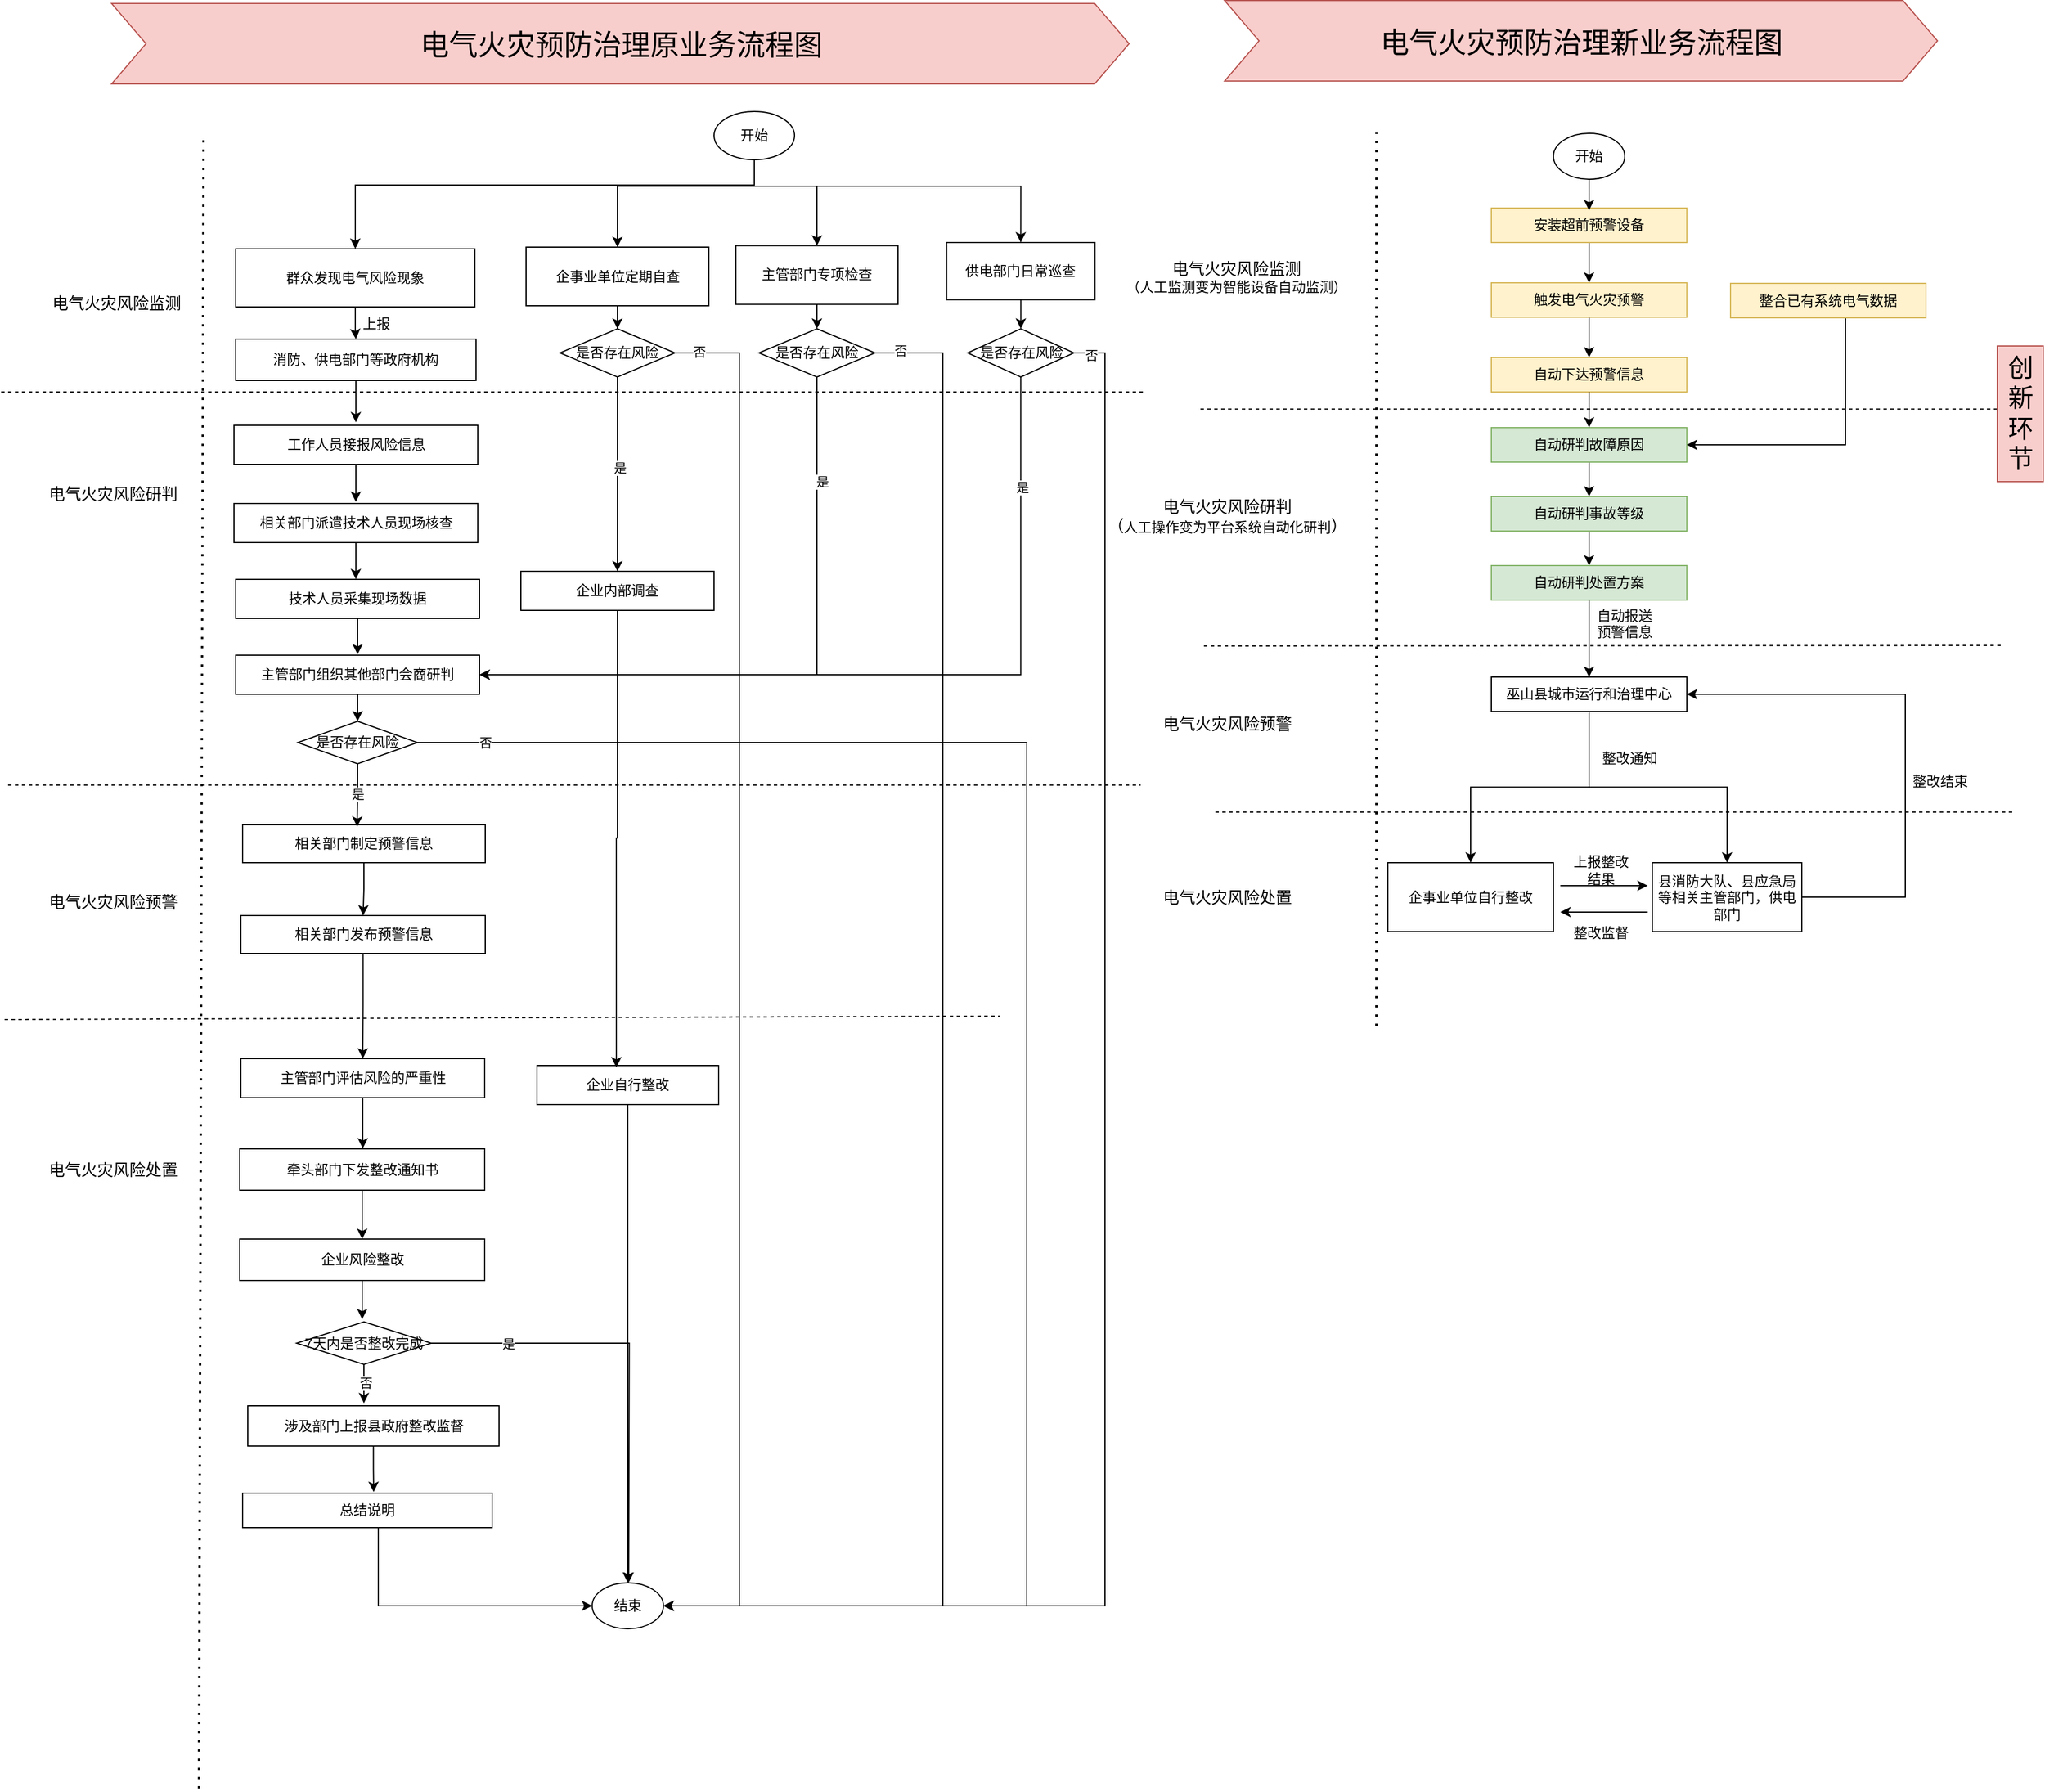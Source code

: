 <mxfile version="21.7.4" type="github">
  <diagram name="第 1 页" id="Cvnru_8ZgVQWGcG2YRoV">
    <mxGraphModel dx="2085" dy="665" grid="0" gridSize="10" guides="1" tooltips="1" connect="1" arrows="1" fold="1" page="0" pageScale="1" pageWidth="827" pageHeight="1169" math="0" shadow="0">
      <root>
        <mxCell id="0" />
        <mxCell id="1" parent="0" />
        <mxCell id="6ESn1KodmGU27KJJrDq7-166" style="edgeStyle=orthogonalEdgeStyle;rounded=0;orthogonalLoop=1;jettySize=auto;html=1;entryX=0.5;entryY=0;entryDx=0;entryDy=0;" edge="1" parent="1" source="jyO5-WvrYrrkGgKPPHPB-2" target="jyO5-WvrYrrkGgKPPHPB-272">
          <mxGeometry relative="1" as="geometry">
            <Array as="points">
              <mxPoint x="622" y="488" />
              <mxPoint x="275" y="488" />
            </Array>
          </mxGeometry>
        </mxCell>
        <mxCell id="6ESn1KodmGU27KJJrDq7-167" style="edgeStyle=orthogonalEdgeStyle;rounded=0;orthogonalLoop=1;jettySize=auto;html=1;" edge="1" parent="1" source="jyO5-WvrYrrkGgKPPHPB-2" target="jyO5-WvrYrrkGgKPPHPB-273">
          <mxGeometry relative="1" as="geometry">
            <Array as="points">
              <mxPoint x="622" y="489" />
              <mxPoint x="503" y="489" />
            </Array>
          </mxGeometry>
        </mxCell>
        <mxCell id="6ESn1KodmGU27KJJrDq7-168" style="edgeStyle=orthogonalEdgeStyle;rounded=0;orthogonalLoop=1;jettySize=auto;html=1;entryX=0.5;entryY=0;entryDx=0;entryDy=0;" edge="1" parent="1" source="jyO5-WvrYrrkGgKPPHPB-2" target="jyO5-WvrYrrkGgKPPHPB-275">
          <mxGeometry relative="1" as="geometry">
            <Array as="points">
              <mxPoint x="622" y="489" />
              <mxPoint x="677" y="489" />
            </Array>
          </mxGeometry>
        </mxCell>
        <mxCell id="6ESn1KodmGU27KJJrDq7-169" style="edgeStyle=orthogonalEdgeStyle;rounded=0;orthogonalLoop=1;jettySize=auto;html=1;entryX=0.5;entryY=0;entryDx=0;entryDy=0;" edge="1" parent="1" source="jyO5-WvrYrrkGgKPPHPB-2" target="jyO5-WvrYrrkGgKPPHPB-274">
          <mxGeometry relative="1" as="geometry">
            <Array as="points">
              <mxPoint x="622" y="489" />
              <mxPoint x="854" y="489" />
            </Array>
          </mxGeometry>
        </mxCell>
        <mxCell id="jyO5-WvrYrrkGgKPPHPB-2" value="开始" style="ellipse;whiteSpace=wrap;html=1;" parent="1" vertex="1">
          <mxGeometry x="587" y="424" width="70" height="42" as="geometry" />
        </mxCell>
        <mxCell id="jyO5-WvrYrrkGgKPPHPB-25" value="&lt;font style=&quot;font-size: 14px;&quot;&gt;电气火灾风险监测&lt;/font&gt;" style="text;html=1;align=center;verticalAlign=middle;resizable=0;points=[];autosize=1;strokeColor=none;fillColor=none;" parent="1" vertex="1">
          <mxGeometry x="2" y="576" width="130" height="29" as="geometry" />
        </mxCell>
        <mxCell id="jyO5-WvrYrrkGgKPPHPB-27" value="&lt;font style=&quot;font-size: 14px;&quot;&gt;电气火灾风险研判&lt;/font&gt;" style="text;html=1;align=center;verticalAlign=middle;resizable=0;points=[];autosize=1;strokeColor=none;fillColor=none;" parent="1" vertex="1">
          <mxGeometry x="-1" y="742" width="130" height="29" as="geometry" />
        </mxCell>
        <mxCell id="6ESn1KodmGU27KJJrDq7-145" style="edgeStyle=orthogonalEdgeStyle;rounded=0;orthogonalLoop=1;jettySize=auto;html=1;entryX=0.5;entryY=0;entryDx=0;entryDy=0;" edge="1" parent="1" source="jyO5-WvrYrrkGgKPPHPB-35" target="6ESn1KodmGU27KJJrDq7-96">
          <mxGeometry relative="1" as="geometry" />
        </mxCell>
        <mxCell id="jyO5-WvrYrrkGgKPPHPB-35" value="相关部门制定预警信息" style="rounded=0;whiteSpace=wrap;html=1;" parent="1" vertex="1">
          <mxGeometry x="177" y="1044.5" width="211" height="33" as="geometry" />
        </mxCell>
        <mxCell id="jyO5-WvrYrrkGgKPPHPB-38" value="&lt;font style=&quot;font-size: 14px;&quot;&gt;电气火灾风险预警&lt;/font&gt;" style="text;html=1;align=center;verticalAlign=middle;resizable=0;points=[];autosize=1;strokeColor=none;fillColor=none;" parent="1" vertex="1">
          <mxGeometry x="-1" y="1097" width="130" height="29" as="geometry" />
        </mxCell>
        <mxCell id="6ESn1KodmGU27KJJrDq7-149" style="edgeStyle=orthogonalEdgeStyle;rounded=0;orthogonalLoop=1;jettySize=auto;html=1;" edge="1" parent="1" source="jyO5-WvrYrrkGgKPPHPB-42">
          <mxGeometry relative="1" as="geometry">
            <mxPoint x="281.5" y="1326.143" as="targetPoint" />
          </mxGeometry>
        </mxCell>
        <mxCell id="jyO5-WvrYrrkGgKPPHPB-42" value="主管部门评估风险的严重性" style="rounded=0;whiteSpace=wrap;html=1;" parent="1" vertex="1">
          <mxGeometry x="175.5" y="1248" width="212" height="34" as="geometry" />
        </mxCell>
        <mxCell id="6ESn1KodmGU27KJJrDq7-150" style="edgeStyle=orthogonalEdgeStyle;rounded=0;orthogonalLoop=1;jettySize=auto;html=1;entryX=0.5;entryY=0;entryDx=0;entryDy=0;" edge="1" parent="1" source="jyO5-WvrYrrkGgKPPHPB-43" target="6ESn1KodmGU27KJJrDq7-109">
          <mxGeometry relative="1" as="geometry" />
        </mxCell>
        <mxCell id="jyO5-WvrYrrkGgKPPHPB-43" value="牵头部门下发整改通知书" style="rounded=0;whiteSpace=wrap;html=1;" parent="1" vertex="1">
          <mxGeometry x="174.5" y="1326.5" width="213" height="36" as="geometry" />
        </mxCell>
        <mxCell id="jyO5-WvrYrrkGgKPPHPB-46" value="&lt;font style=&quot;font-size: 14px;&quot;&gt;电气火灾风险处置&lt;/font&gt;" style="text;html=1;align=center;verticalAlign=middle;resizable=0;points=[];autosize=1;strokeColor=none;fillColor=none;" parent="1" vertex="1">
          <mxGeometry x="-1" y="1330" width="130" height="29" as="geometry" />
        </mxCell>
        <mxCell id="jyO5-WvrYrrkGgKPPHPB-51" value="" style="edgeStyle=orthogonalEdgeStyle;rounded=0;orthogonalLoop=1;jettySize=auto;html=1;" parent="1" edge="1">
          <mxGeometry relative="1" as="geometry">
            <mxPoint x="274" y="1740" as="targetPoint" />
          </mxGeometry>
        </mxCell>
        <mxCell id="jyO5-WvrYrrkGgKPPHPB-58" value="结束" style="ellipse;whiteSpace=wrap;html=1;" parent="1" vertex="1">
          <mxGeometry x="481" y="1704" width="62" height="40" as="geometry" />
        </mxCell>
        <mxCell id="jyO5-WvrYrrkGgKPPHPB-62" value="开始" style="ellipse;whiteSpace=wrap;html=1;" parent="1" vertex="1">
          <mxGeometry x="1317" y="443" width="62" height="40" as="geometry" />
        </mxCell>
        <mxCell id="jyO5-WvrYrrkGgKPPHPB-64" value="" style="edgeStyle=orthogonalEdgeStyle;rounded=0;orthogonalLoop=1;jettySize=auto;html=1;" parent="1" source="jyO5-WvrYrrkGgKPPHPB-65" target="jyO5-WvrYrrkGgKPPHPB-67" edge="1">
          <mxGeometry relative="1" as="geometry" />
        </mxCell>
        <mxCell id="jyO5-WvrYrrkGgKPPHPB-65" value="安装超前预警设备" style="rounded=0;whiteSpace=wrap;html=1;fillColor=#fff2cc;strokeColor=#d6b656;" parent="1" vertex="1">
          <mxGeometry x="1263" y="508" width="170" height="30" as="geometry" />
        </mxCell>
        <mxCell id="jyO5-WvrYrrkGgKPPHPB-108" style="edgeStyle=orthogonalEdgeStyle;rounded=0;orthogonalLoop=1;jettySize=auto;html=1;entryX=0.5;entryY=0;entryDx=0;entryDy=0;" parent="1" source="jyO5-WvrYrrkGgKPPHPB-67" target="jyO5-WvrYrrkGgKPPHPB-70" edge="1">
          <mxGeometry relative="1" as="geometry" />
        </mxCell>
        <mxCell id="jyO5-WvrYrrkGgKPPHPB-67" value="触发电气火灾预警" style="rounded=0;whiteSpace=wrap;html=1;fillColor=#fff2cc;strokeColor=#d6b656;" parent="1" vertex="1">
          <mxGeometry x="1263" y="573" width="170" height="30" as="geometry" />
        </mxCell>
        <mxCell id="jyO5-WvrYrrkGgKPPHPB-70" value="自动下达&lt;span style=&quot;background-color: initial;&quot;&gt;预警信息&lt;/span&gt;" style="rounded=0;whiteSpace=wrap;html=1;fillColor=#fff2cc;strokeColor=#d6b656;" parent="1" vertex="1">
          <mxGeometry x="1263" y="638" width="170" height="30" as="geometry" />
        </mxCell>
        <mxCell id="jyO5-WvrYrrkGgKPPHPB-73" value="" style="edgeStyle=orthogonalEdgeStyle;rounded=0;orthogonalLoop=1;jettySize=auto;html=1;" parent="1" source="jyO5-WvrYrrkGgKPPHPB-74" target="jyO5-WvrYrrkGgKPPHPB-76" edge="1">
          <mxGeometry relative="1" as="geometry" />
        </mxCell>
        <mxCell id="jyO5-WvrYrrkGgKPPHPB-74" value="自动研判故障原因" style="rounded=0;whiteSpace=wrap;html=1;fillColor=#d5e8d4;strokeColor=#82b366;" parent="1" vertex="1">
          <mxGeometry x="1263" y="699" width="170" height="30" as="geometry" />
        </mxCell>
        <mxCell id="jyO5-WvrYrrkGgKPPHPB-75" value="" style="edgeStyle=orthogonalEdgeStyle;rounded=0;orthogonalLoop=1;jettySize=auto;html=1;" parent="1" source="jyO5-WvrYrrkGgKPPHPB-76" target="jyO5-WvrYrrkGgKPPHPB-77" edge="1">
          <mxGeometry relative="1" as="geometry" />
        </mxCell>
        <mxCell id="jyO5-WvrYrrkGgKPPHPB-76" value="自动研判事故等级" style="rounded=0;whiteSpace=wrap;html=1;fillColor=#d5e8d4;strokeColor=#82b366;" parent="1" vertex="1">
          <mxGeometry x="1263" y="759" width="170" height="30" as="geometry" />
        </mxCell>
        <mxCell id="jyO5-WvrYrrkGgKPPHPB-249" style="edgeStyle=orthogonalEdgeStyle;rounded=0;orthogonalLoop=1;jettySize=auto;html=1;entryX=0.5;entryY=0;entryDx=0;entryDy=0;" parent="1" source="jyO5-WvrYrrkGgKPPHPB-77" target="jyO5-WvrYrrkGgKPPHPB-247" edge="1">
          <mxGeometry relative="1" as="geometry" />
        </mxCell>
        <mxCell id="jyO5-WvrYrrkGgKPPHPB-77" value="自动研判处置方案" style="rounded=0;whiteSpace=wrap;html=1;fillColor=#d5e8d4;strokeColor=#82b366;" parent="1" vertex="1">
          <mxGeometry x="1263" y="819" width="170" height="30" as="geometry" />
        </mxCell>
        <mxCell id="jyO5-WvrYrrkGgKPPHPB-79" value="&lt;font style=&quot;&quot;&gt;&lt;font style=&quot;font-size: 14px;&quot;&gt;电气火灾风险监测&lt;/font&gt;&lt;br&gt;（人工监测变为智能设备自动监测）&lt;br&gt;&lt;/font&gt;" style="text;html=1;align=center;verticalAlign=middle;resizable=0;points=[];autosize=1;strokeColor=none;fillColor=none;" parent="1" vertex="1">
          <mxGeometry x="936" y="546" width="210" height="43" as="geometry" />
        </mxCell>
        <mxCell id="jyO5-WvrYrrkGgKPPHPB-81" value="&lt;font style=&quot;font-size: 14px;&quot;&gt;电气火灾风险研判&lt;br&gt;（&lt;/font&gt;&lt;font style=&quot;&quot;&gt;&lt;font style=&quot;font-size: 12px;&quot;&gt;人工操作变为平台系统自动化研判&lt;/font&gt;&lt;span style=&quot;font-size: 14px;&quot;&gt;）&lt;/span&gt;&lt;br&gt;&lt;/font&gt;" style="text;html=1;align=center;verticalAlign=middle;resizable=0;points=[];autosize=1;strokeColor=none;fillColor=none;" parent="1" vertex="1">
          <mxGeometry x="920" y="753" width="226" height="46" as="geometry" />
        </mxCell>
        <mxCell id="jyO5-WvrYrrkGgKPPHPB-89" value="&lt;font style=&quot;font-size: 14px;&quot;&gt;电气火灾风险预警&lt;/font&gt;" style="text;html=1;align=center;verticalAlign=middle;resizable=0;points=[];autosize=1;strokeColor=none;fillColor=none;" parent="1" vertex="1">
          <mxGeometry x="963" y="941.5" width="140" height="30" as="geometry" />
        </mxCell>
        <mxCell id="jyO5-WvrYrrkGgKPPHPB-90" style="edgeStyle=orthogonalEdgeStyle;rounded=0;orthogonalLoop=1;jettySize=auto;html=1;" parent="1" source="jyO5-WvrYrrkGgKPPHPB-70" target="jyO5-WvrYrrkGgKPPHPB-74" edge="1">
          <mxGeometry relative="1" as="geometry" />
        </mxCell>
        <mxCell id="jyO5-WvrYrrkGgKPPHPB-92" value="" style="edgeStyle=orthogonalEdgeStyle;rounded=0;orthogonalLoop=1;jettySize=auto;html=1;" parent="1" edge="1">
          <mxGeometry relative="1" as="geometry">
            <mxPoint x="1032.5" y="1390" as="sourcePoint" />
          </mxGeometry>
        </mxCell>
        <mxCell id="jyO5-WvrYrrkGgKPPHPB-170" value="" style="edgeStyle=orthogonalEdgeStyle;rounded=0;orthogonalLoop=1;jettySize=auto;html=1;" parent="1" edge="1">
          <mxGeometry relative="1" as="geometry">
            <mxPoint x="1032" y="1450" as="sourcePoint" />
          </mxGeometry>
        </mxCell>
        <mxCell id="jyO5-WvrYrrkGgKPPHPB-96" value="&lt;font style=&quot;font-size: 14px;&quot;&gt;电气火灾风险处置&lt;/font&gt;" style="text;html=1;align=center;verticalAlign=middle;resizable=0;points=[];autosize=1;strokeColor=none;fillColor=none;" parent="1" vertex="1">
          <mxGeometry x="963" y="1092.5" width="140" height="30" as="geometry" />
        </mxCell>
        <mxCell id="jyO5-WvrYrrkGgKPPHPB-179" value="&lt;p style=&quot;margin-top: 0pt; margin-bottom: 0pt; margin-left: 0in; direction: ltr; unicode-bidi: embed; word-break: normal;&quot;&gt;&lt;font style=&quot;font-size: 25px;&quot;&gt;电气火灾预防治理原业务流程图&lt;/font&gt;&lt;/p&gt;" style="html=1;shadow=0;dashed=0;align=center;verticalAlign=middle;shape=mxgraph.arrows2.arrow;dy=0;dx=30;notch=30;fillColor=#f8cecc;strokeColor=#b85450;" parent="1" vertex="1">
          <mxGeometry x="63" y="330" width="885" height="70" as="geometry" />
        </mxCell>
        <mxCell id="jyO5-WvrYrrkGgKPPHPB-180" value="&lt;p style=&quot;margin-top: 0pt; margin-bottom: 0pt; margin-left: 0in; direction: ltr; unicode-bidi: embed; word-break: normal;&quot;&gt;&lt;font style=&quot;font-size: 25px;&quot;&gt;电气火灾预防治理新业务流程图&lt;/font&gt;&lt;/p&gt;" style="html=1;shadow=0;dashed=0;align=center;verticalAlign=middle;shape=mxgraph.arrows2.arrow;dy=0;dx=30;notch=30;fillColor=#f8cecc;strokeColor=#b85450;" parent="1" vertex="1">
          <mxGeometry x="1031" y="327.5" width="620" height="70" as="geometry" />
        </mxCell>
        <mxCell id="6ESn1KodmGU27KJJrDq7-130" style="edgeStyle=orthogonalEdgeStyle;rounded=0;orthogonalLoop=1;jettySize=auto;html=1;entryX=0;entryY=0.5;entryDx=0;entryDy=0;" edge="1" parent="1" source="jyO5-WvrYrrkGgKPPHPB-188" target="jyO5-WvrYrrkGgKPPHPB-58">
          <mxGeometry relative="1" as="geometry">
            <Array as="points">
              <mxPoint x="295" y="1724" />
            </Array>
          </mxGeometry>
        </mxCell>
        <mxCell id="jyO5-WvrYrrkGgKPPHPB-188" value="总结说明" style="rounded=0;whiteSpace=wrap;html=1;" parent="1" vertex="1">
          <mxGeometry x="177" y="1626" width="217" height="30" as="geometry" />
        </mxCell>
        <mxCell id="jyO5-WvrYrrkGgKPPHPB-220" value="企事业单位自行整改" style="rounded=0;whiteSpace=wrap;html=1;" parent="1" vertex="1">
          <mxGeometry x="1173" y="1077.5" width="144" height="60" as="geometry" />
        </mxCell>
        <mxCell id="jyO5-WvrYrrkGgKPPHPB-264" style="edgeStyle=orthogonalEdgeStyle;rounded=0;orthogonalLoop=1;jettySize=auto;html=1;entryX=1;entryY=0.5;entryDx=0;entryDy=0;" parent="1" source="jyO5-WvrYrrkGgKPPHPB-221" target="jyO5-WvrYrrkGgKPPHPB-247" edge="1">
          <mxGeometry relative="1" as="geometry">
            <Array as="points">
              <mxPoint x="1623" y="1107.5" />
              <mxPoint x="1623" y="931.5" />
            </Array>
          </mxGeometry>
        </mxCell>
        <mxCell id="jyO5-WvrYrrkGgKPPHPB-221" value="县消防大队、县应急局等相关主管部门，供电部门" style="rounded=0;whiteSpace=wrap;html=1;" parent="1" vertex="1">
          <mxGeometry x="1403" y="1077.5" width="130" height="60" as="geometry" />
        </mxCell>
        <mxCell id="jyO5-WvrYrrkGgKPPHPB-223" value="" style="endArrow=none;dashed=1;html=1;dashPattern=1 3;strokeWidth=2;rounded=0;" parent="1" edge="1">
          <mxGeometry width="50" height="50" relative="1" as="geometry">
            <mxPoint x="1163" y="1219.5" as="sourcePoint" />
            <mxPoint x="1163" y="442.5" as="targetPoint" />
          </mxGeometry>
        </mxCell>
        <mxCell id="jyO5-WvrYrrkGgKPPHPB-227" value="" style="endArrow=none;dashed=1;html=1;rounded=0;" parent="1" edge="1">
          <mxGeometry width="50" height="50" relative="1" as="geometry">
            <mxPoint x="1023" y="1033.5" as="sourcePoint" />
            <mxPoint x="1719" y="1033.5" as="targetPoint" />
          </mxGeometry>
        </mxCell>
        <mxCell id="jyO5-WvrYrrkGgKPPHPB-228" value="&lt;span style=&quot;color: rgb(0, 0, 0); font-family: Helvetica; font-size: 12px; font-style: normal; font-variant-ligatures: normal; font-variant-caps: normal; font-weight: 400; letter-spacing: normal; orphans: 2; text-align: center; text-indent: 0px; text-transform: none; widows: 2; word-spacing: 0px; -webkit-text-stroke-width: 0px; background-color: rgb(251, 251, 251); text-decoration-thickness: initial; text-decoration-style: initial; text-decoration-color: initial; float: none; display: inline !important;&quot;&gt;自动报送预警信息&lt;/span&gt;" style="text;whiteSpace=wrap;html=1;" parent="1" vertex="1">
          <mxGeometry x="1353" y="849" width="60" height="40" as="geometry" />
        </mxCell>
        <mxCell id="jyO5-WvrYrrkGgKPPHPB-230" value="" style="endArrow=classic;html=1;rounded=0;" parent="1" edge="1">
          <mxGeometry width="50" height="50" relative="1" as="geometry">
            <mxPoint x="1323" y="1097.5" as="sourcePoint" />
            <mxPoint x="1399" y="1097.5" as="targetPoint" />
            <Array as="points">
              <mxPoint x="1353" y="1097.5" />
            </Array>
          </mxGeometry>
        </mxCell>
        <mxCell id="jyO5-WvrYrrkGgKPPHPB-233" value="" style="endArrow=classic;html=1;rounded=0;" parent="1" edge="1">
          <mxGeometry width="50" height="50" relative="1" as="geometry">
            <mxPoint x="1399" y="1120.5" as="sourcePoint" />
            <mxPoint x="1323" y="1120.5" as="targetPoint" />
          </mxGeometry>
        </mxCell>
        <mxCell id="jyO5-WvrYrrkGgKPPHPB-235" value="上报整改&lt;br&gt;结果" style="text;html=1;align=center;verticalAlign=middle;resizable=0;points=[];autosize=1;strokeColor=none;fillColor=none;" parent="1" vertex="1">
          <mxGeometry x="1323" y="1063.5" width="70" height="40" as="geometry" />
        </mxCell>
        <mxCell id="jyO5-WvrYrrkGgKPPHPB-236" value="整改监督" style="text;html=1;align=center;verticalAlign=middle;resizable=0;points=[];autosize=1;strokeColor=none;fillColor=none;" parent="1" vertex="1">
          <mxGeometry x="1323" y="1123.5" width="70" height="30" as="geometry" />
        </mxCell>
        <mxCell id="jyO5-WvrYrrkGgKPPHPB-243" value="" style="endArrow=classic;html=1;rounded=0;" parent="1" source="jyO5-WvrYrrkGgKPPHPB-62" edge="1">
          <mxGeometry width="50" height="50" relative="1" as="geometry">
            <mxPoint x="1289" y="560" as="sourcePoint" />
            <mxPoint x="1348" y="510" as="targetPoint" />
          </mxGeometry>
        </mxCell>
        <mxCell id="jyO5-WvrYrrkGgKPPHPB-258" style="edgeStyle=orthogonalEdgeStyle;rounded=0;orthogonalLoop=1;jettySize=auto;html=1;entryX=0.5;entryY=0;entryDx=0;entryDy=0;" parent="1" source="jyO5-WvrYrrkGgKPPHPB-247" target="jyO5-WvrYrrkGgKPPHPB-220" edge="1">
          <mxGeometry relative="1" as="geometry" />
        </mxCell>
        <mxCell id="jyO5-WvrYrrkGgKPPHPB-259" style="edgeStyle=orthogonalEdgeStyle;rounded=0;orthogonalLoop=1;jettySize=auto;html=1;" parent="1" source="jyO5-WvrYrrkGgKPPHPB-247" target="jyO5-WvrYrrkGgKPPHPB-221" edge="1">
          <mxGeometry relative="1" as="geometry" />
        </mxCell>
        <mxCell id="jyO5-WvrYrrkGgKPPHPB-247" value="巫山县城市运行和治理中心" style="rounded=0;whiteSpace=wrap;html=1;" parent="1" vertex="1">
          <mxGeometry x="1263" y="916" width="170" height="30" as="geometry" />
        </mxCell>
        <mxCell id="jyO5-WvrYrrkGgKPPHPB-260" value="整改通知" style="text;html=1;align=center;verticalAlign=middle;resizable=0;points=[];autosize=1;strokeColor=none;fillColor=none;" parent="1" vertex="1">
          <mxGeometry x="1348" y="971.5" width="70" height="30" as="geometry" />
        </mxCell>
        <mxCell id="jyO5-WvrYrrkGgKPPHPB-265" value="整改结束" style="text;html=1;align=center;verticalAlign=middle;resizable=0;points=[];autosize=1;strokeColor=none;fillColor=none;" parent="1" vertex="1">
          <mxGeometry x="1618" y="991.5" width="70" height="30" as="geometry" />
        </mxCell>
        <mxCell id="jyO5-WvrYrrkGgKPPHPB-267" value="" style="endArrow=none;dashed=1;html=1;rounded=0;" parent="1" edge="1">
          <mxGeometry width="50" height="50" relative="1" as="geometry">
            <mxPoint x="1013" y="889" as="sourcePoint" />
            <mxPoint x="1709" y="888.5" as="targetPoint" />
          </mxGeometry>
        </mxCell>
        <mxCell id="jyO5-WvrYrrkGgKPPHPB-268" value="" style="endArrow=none;dashed=1;html=1;rounded=0;" parent="1" edge="1">
          <mxGeometry width="50" height="50" relative="1" as="geometry">
            <mxPoint x="1010" y="682.91" as="sourcePoint" />
            <mxPoint x="1706" y="682.91" as="targetPoint" />
          </mxGeometry>
        </mxCell>
        <mxCell id="6ESn1KodmGU27KJJrDq7-46" style="edgeStyle=orthogonalEdgeStyle;rounded=0;orthogonalLoop=1;jettySize=auto;html=1;entryX=1;entryY=0.5;entryDx=0;entryDy=0;" edge="1" parent="1" source="jyO5-WvrYrrkGgKPPHPB-269" target="jyO5-WvrYrrkGgKPPHPB-74">
          <mxGeometry relative="1" as="geometry">
            <Array as="points">
              <mxPoint x="1571" y="714" />
            </Array>
          </mxGeometry>
        </mxCell>
        <mxCell id="jyO5-WvrYrrkGgKPPHPB-269" value="整合已有系统电气数据" style="rounded=0;whiteSpace=wrap;html=1;fillColor=#fff2cc;strokeColor=#d6b656;" parent="1" vertex="1">
          <mxGeometry x="1471" y="573.5" width="170" height="30" as="geometry" />
        </mxCell>
        <mxCell id="6ESn1KodmGU27KJJrDq7-102" value="" style="edgeStyle=orthogonalEdgeStyle;rounded=0;orthogonalLoop=1;jettySize=auto;html=1;entryX=0.5;entryY=0;entryDx=0;entryDy=0;" edge="1" parent="1" source="jyO5-WvrYrrkGgKPPHPB-272" target="6ESn1KodmGU27KJJrDq7-48">
          <mxGeometry relative="1" as="geometry">
            <mxPoint x="275" y="691" as="targetPoint" />
          </mxGeometry>
        </mxCell>
        <mxCell id="jyO5-WvrYrrkGgKPPHPB-272" value="群众发现电气风险现象&lt;br&gt;" style="rounded=0;whiteSpace=wrap;html=1;" parent="1" vertex="1">
          <mxGeometry x="171" y="543.5" width="208" height="50.5" as="geometry" />
        </mxCell>
        <mxCell id="6ESn1KodmGU27KJJrDq7-137" value="" style="edgeStyle=orthogonalEdgeStyle;rounded=0;orthogonalLoop=1;jettySize=auto;html=1;" edge="1" parent="1" source="jyO5-WvrYrrkGgKPPHPB-273" target="6ESn1KodmGU27KJJrDq7-89">
          <mxGeometry relative="1" as="geometry" />
        </mxCell>
        <mxCell id="jyO5-WvrYrrkGgKPPHPB-273" value="企事业单位定期自查" style="rounded=0;whiteSpace=wrap;html=1;" parent="1" vertex="1">
          <mxGeometry x="423.5" y="542" width="159" height="51" as="geometry" />
        </mxCell>
        <mxCell id="6ESn1KodmGU27KJJrDq7-139" value="" style="edgeStyle=orthogonalEdgeStyle;rounded=0;orthogonalLoop=1;jettySize=auto;html=1;" edge="1" parent="1" source="jyO5-WvrYrrkGgKPPHPB-274" target="6ESn1KodmGU27KJJrDq7-92">
          <mxGeometry relative="1" as="geometry" />
        </mxCell>
        <mxCell id="jyO5-WvrYrrkGgKPPHPB-274" value="供电部门日常巡查" style="rounded=0;whiteSpace=wrap;html=1;" parent="1" vertex="1">
          <mxGeometry x="789.25" y="538" width="129" height="49.75" as="geometry" />
        </mxCell>
        <mxCell id="6ESn1KodmGU27KJJrDq7-138" value="" style="edgeStyle=orthogonalEdgeStyle;rounded=0;orthogonalLoop=1;jettySize=auto;html=1;" edge="1" parent="1" source="jyO5-WvrYrrkGgKPPHPB-275" target="6ESn1KodmGU27KJJrDq7-91">
          <mxGeometry relative="1" as="geometry" />
        </mxCell>
        <mxCell id="jyO5-WvrYrrkGgKPPHPB-275" value="主管部门专项检查" style="rounded=0;whiteSpace=wrap;html=1;" parent="1" vertex="1">
          <mxGeometry x="606" y="540.75" width="141" height="51" as="geometry" />
        </mxCell>
        <mxCell id="jyO5-WvrYrrkGgKPPHPB-276" value="" style="endArrow=none;dashed=1;html=1;dashPattern=1 3;strokeWidth=2;rounded=0;" parent="1" edge="1">
          <mxGeometry width="50" height="50" relative="1" as="geometry">
            <mxPoint x="139" y="1883" as="sourcePoint" />
            <mxPoint x="143" y="447" as="targetPoint" />
          </mxGeometry>
        </mxCell>
        <mxCell id="jyO5-WvrYrrkGgKPPHPB-277" value="" style="endArrow=none;dashed=1;html=1;rounded=0;" parent="1" edge="1">
          <mxGeometry width="50" height="50" relative="1" as="geometry">
            <mxPoint x="-33" y="668" as="sourcePoint" />
            <mxPoint x="962" y="668" as="targetPoint" />
          </mxGeometry>
        </mxCell>
        <mxCell id="jyO5-WvrYrrkGgKPPHPB-284" value="" style="endArrow=none;dashed=1;html=1;rounded=0;" parent="1" edge="1">
          <mxGeometry width="50" height="50" relative="1" as="geometry">
            <mxPoint x="-27" y="1010" as="sourcePoint" />
            <mxPoint x="958" y="1010" as="targetPoint" />
          </mxGeometry>
        </mxCell>
        <mxCell id="jyO5-WvrYrrkGgKPPHPB-285" value="" style="endArrow=none;dashed=1;html=1;rounded=0;" parent="1" edge="1">
          <mxGeometry width="50" height="50" relative="1" as="geometry">
            <mxPoint x="-30" y="1214" as="sourcePoint" />
            <mxPoint x="836" y="1211" as="targetPoint" />
          </mxGeometry>
        </mxCell>
        <mxCell id="jyO5-WvrYrrkGgKPPHPB-295" value="&lt;font style=&quot;font-size: 22px;&quot;&gt;创&lt;br&gt;新&lt;br&gt;环&lt;br&gt;节&lt;/font&gt;" style="text;html=1;align=center;verticalAlign=middle;resizable=0;points=[];autosize=1;fillColor=#f8cecc;strokeColor=#b85450;" parent="1" vertex="1">
          <mxGeometry x="1703" y="628" width="40" height="118" as="geometry" />
        </mxCell>
        <mxCell id="6ESn1KodmGU27KJJrDq7-104" style="edgeStyle=orthogonalEdgeStyle;rounded=0;orthogonalLoop=1;jettySize=auto;html=1;" edge="1" parent="1" source="6ESn1KodmGU27KJJrDq7-48">
          <mxGeometry relative="1" as="geometry">
            <mxPoint x="275.5" y="694.397" as="targetPoint" />
          </mxGeometry>
        </mxCell>
        <mxCell id="6ESn1KodmGU27KJJrDq7-48" value="消防、供电部门等政府机构" style="rounded=0;whiteSpace=wrap;html=1;" vertex="1" parent="1">
          <mxGeometry x="171" y="622" width="209" height="36" as="geometry" />
        </mxCell>
        <mxCell id="6ESn1KodmGU27KJJrDq7-55" style="edgeStyle=orthogonalEdgeStyle;rounded=0;orthogonalLoop=1;jettySize=auto;html=1;exitX=0.5;exitY=1;exitDx=0;exitDy=0;" edge="1" parent="1">
          <mxGeometry relative="1" as="geometry">
            <mxPoint x="276.0" y="1009" as="sourcePoint" />
            <mxPoint x="276.0" y="1009" as="targetPoint" />
          </mxGeometry>
        </mxCell>
        <mxCell id="6ESn1KodmGU27KJJrDq7-106" style="edgeStyle=orthogonalEdgeStyle;rounded=0;orthogonalLoop=1;jettySize=auto;html=1;" edge="1" parent="1" source="6ESn1KodmGU27KJJrDq7-56">
          <mxGeometry relative="1" as="geometry">
            <mxPoint x="275.5" y="830.905" as="targetPoint" />
          </mxGeometry>
        </mxCell>
        <mxCell id="6ESn1KodmGU27KJJrDq7-56" value="相关部门派遣技术人员现场核查" style="rounded=0;whiteSpace=wrap;html=1;" vertex="1" parent="1">
          <mxGeometry x="169.5" y="765" width="212" height="34" as="geometry" />
        </mxCell>
        <mxCell id="6ESn1KodmGU27KJJrDq7-126" style="edgeStyle=orthogonalEdgeStyle;rounded=0;orthogonalLoop=1;jettySize=auto;html=1;entryX=0.472;entryY=0.05;entryDx=0;entryDy=0;entryPerimeter=0;" edge="1" parent="1" source="6ESn1KodmGU27KJJrDq7-70" target="jyO5-WvrYrrkGgKPPHPB-35">
          <mxGeometry relative="1" as="geometry" />
        </mxCell>
        <mxCell id="6ESn1KodmGU27KJJrDq7-127" value="是" style="edgeLabel;html=1;align=center;verticalAlign=middle;resizable=0;points=[];" vertex="1" connectable="0" parent="6ESn1KodmGU27KJJrDq7-126">
          <mxGeometry x="-0.052" relative="1" as="geometry">
            <mxPoint as="offset" />
          </mxGeometry>
        </mxCell>
        <mxCell id="6ESn1KodmGU27KJJrDq7-129" style="edgeStyle=orthogonalEdgeStyle;rounded=0;orthogonalLoop=1;jettySize=auto;html=1;entryX=1;entryY=0.5;entryDx=0;entryDy=0;" edge="1" parent="1" source="6ESn1KodmGU27KJJrDq7-70" target="jyO5-WvrYrrkGgKPPHPB-58">
          <mxGeometry relative="1" as="geometry">
            <Array as="points">
              <mxPoint x="859" y="973" />
              <mxPoint x="859" y="1724" />
            </Array>
          </mxGeometry>
        </mxCell>
        <mxCell id="6ESn1KodmGU27KJJrDq7-159" value="否" style="edgeLabel;html=1;align=center;verticalAlign=middle;resizable=0;points=[];" vertex="1" connectable="0" parent="6ESn1KodmGU27KJJrDq7-129">
          <mxGeometry x="-0.926" relative="1" as="geometry">
            <mxPoint as="offset" />
          </mxGeometry>
        </mxCell>
        <mxCell id="6ESn1KodmGU27KJJrDq7-70" value="是否存在风险" style="rhombus;whiteSpace=wrap;html=1;rounded=0;" vertex="1" parent="1">
          <mxGeometry x="225" y="954.5" width="104" height="37" as="geometry" />
        </mxCell>
        <mxCell id="6ESn1KodmGU27KJJrDq7-154" style="edgeStyle=orthogonalEdgeStyle;rounded=0;orthogonalLoop=1;jettySize=auto;html=1;" edge="1" parent="1" source="6ESn1KodmGU27KJJrDq7-76">
          <mxGeometry relative="1" as="geometry">
            <mxPoint x="282.5" y="1547.73" as="targetPoint" />
          </mxGeometry>
        </mxCell>
        <mxCell id="6ESn1KodmGU27KJJrDq7-157" value="否" style="edgeLabel;html=1;align=center;verticalAlign=middle;resizable=0;points=[];" vertex="1" connectable="0" parent="6ESn1KodmGU27KJJrDq7-154">
          <mxGeometry x="-0.216" y="1" relative="1" as="geometry">
            <mxPoint y="2" as="offset" />
          </mxGeometry>
        </mxCell>
        <mxCell id="6ESn1KodmGU27KJJrDq7-158" style="edgeStyle=orthogonalEdgeStyle;rounded=0;orthogonalLoop=1;jettySize=auto;html=1;" edge="1" parent="1" source="6ESn1KodmGU27KJJrDq7-76">
          <mxGeometry relative="1" as="geometry">
            <mxPoint x="512.778" y="1703.921" as="targetPoint" />
          </mxGeometry>
        </mxCell>
        <mxCell id="6ESn1KodmGU27KJJrDq7-160" value="是" style="edgeLabel;html=1;align=center;verticalAlign=middle;resizable=0;points=[];" vertex="1" connectable="0" parent="6ESn1KodmGU27KJJrDq7-158">
          <mxGeometry x="-0.651" relative="1" as="geometry">
            <mxPoint as="offset" />
          </mxGeometry>
        </mxCell>
        <mxCell id="6ESn1KodmGU27KJJrDq7-76" value="7天内是否整改完成" style="rhombus;whiteSpace=wrap;html=1;rounded=0;" vertex="1" parent="1">
          <mxGeometry x="224" y="1477" width="117" height="37" as="geometry" />
        </mxCell>
        <mxCell id="6ESn1KodmGU27KJJrDq7-156" style="edgeStyle=orthogonalEdgeStyle;rounded=0;orthogonalLoop=1;jettySize=auto;html=1;" edge="1" parent="1" source="6ESn1KodmGU27KJJrDq7-77">
          <mxGeometry relative="1" as="geometry">
            <mxPoint x="291" y="1625" as="targetPoint" />
          </mxGeometry>
        </mxCell>
        <mxCell id="6ESn1KodmGU27KJJrDq7-77" value="涉及部门上报县政府整改监督" style="rounded=0;whiteSpace=wrap;html=1;" vertex="1" parent="1">
          <mxGeometry x="181.5" y="1550" width="218.5" height="35" as="geometry" />
        </mxCell>
        <mxCell id="6ESn1KodmGU27KJJrDq7-122" style="edgeStyle=orthogonalEdgeStyle;rounded=0;orthogonalLoop=1;jettySize=auto;html=1;entryX=0.5;entryY=0;entryDx=0;entryDy=0;" edge="1" parent="1" source="6ESn1KodmGU27KJJrDq7-89" target="6ESn1KodmGU27KJJrDq7-115">
          <mxGeometry relative="1" as="geometry">
            <mxPoint x="498" y="892" as="targetPoint" />
          </mxGeometry>
        </mxCell>
        <mxCell id="6ESn1KodmGU27KJJrDq7-123" value="是" style="edgeLabel;html=1;align=center;verticalAlign=middle;resizable=0;points=[];" vertex="1" connectable="0" parent="6ESn1KodmGU27KJJrDq7-122">
          <mxGeometry x="-0.066" y="2" relative="1" as="geometry">
            <mxPoint as="offset" />
          </mxGeometry>
        </mxCell>
        <mxCell id="6ESn1KodmGU27KJJrDq7-131" style="edgeStyle=orthogonalEdgeStyle;rounded=0;orthogonalLoop=1;jettySize=auto;html=1;entryX=1;entryY=0.5;entryDx=0;entryDy=0;" edge="1" parent="1" source="6ESn1KodmGU27KJJrDq7-89" target="jyO5-WvrYrrkGgKPPHPB-58">
          <mxGeometry relative="1" as="geometry">
            <Array as="points">
              <mxPoint x="609" y="634" />
              <mxPoint x="609" y="1724" />
            </Array>
          </mxGeometry>
        </mxCell>
        <mxCell id="6ESn1KodmGU27KJJrDq7-132" value="否" style="edgeLabel;html=1;align=center;verticalAlign=middle;resizable=0;points=[];" vertex="1" connectable="0" parent="6ESn1KodmGU27KJJrDq7-131">
          <mxGeometry x="-0.965" y="1" relative="1" as="geometry">
            <mxPoint as="offset" />
          </mxGeometry>
        </mxCell>
        <mxCell id="6ESn1KodmGU27KJJrDq7-89" value="是否存在风险" style="rhombus;whiteSpace=wrap;html=1;rounded=0;" vertex="1" parent="1">
          <mxGeometry x="453" y="613" width="100" height="42" as="geometry" />
        </mxCell>
        <mxCell id="6ESn1KodmGU27KJJrDq7-133" style="edgeStyle=orthogonalEdgeStyle;rounded=0;orthogonalLoop=1;jettySize=auto;html=1;entryX=1;entryY=0.5;entryDx=0;entryDy=0;" edge="1" parent="1" source="6ESn1KodmGU27KJJrDq7-91" target="6ESn1KodmGU27KJJrDq7-97">
          <mxGeometry relative="1" as="geometry">
            <mxPoint x="701.349" y="902.651" as="targetPoint" />
            <Array as="points">
              <mxPoint x="677" y="914" />
            </Array>
          </mxGeometry>
        </mxCell>
        <mxCell id="6ESn1KodmGU27KJJrDq7-134" value="是" style="edgeLabel;html=1;align=center;verticalAlign=middle;resizable=0;points=[];" vertex="1" connectable="0" parent="6ESn1KodmGU27KJJrDq7-133">
          <mxGeometry x="-0.67" y="4" relative="1" as="geometry">
            <mxPoint as="offset" />
          </mxGeometry>
        </mxCell>
        <mxCell id="6ESn1KodmGU27KJJrDq7-135" style="edgeStyle=orthogonalEdgeStyle;rounded=0;orthogonalLoop=1;jettySize=auto;html=1;entryX=1;entryY=0.5;entryDx=0;entryDy=0;" edge="1" parent="1" source="6ESn1KodmGU27KJJrDq7-91" target="jyO5-WvrYrrkGgKPPHPB-58">
          <mxGeometry relative="1" as="geometry">
            <Array as="points">
              <mxPoint x="786" y="634" />
              <mxPoint x="786" y="1724" />
            </Array>
          </mxGeometry>
        </mxCell>
        <mxCell id="6ESn1KodmGU27KJJrDq7-136" value="否" style="edgeLabel;html=1;align=center;verticalAlign=middle;resizable=0;points=[];" vertex="1" connectable="0" parent="6ESn1KodmGU27KJJrDq7-135">
          <mxGeometry x="-0.969" y="2" relative="1" as="geometry">
            <mxPoint as="offset" />
          </mxGeometry>
        </mxCell>
        <mxCell id="6ESn1KodmGU27KJJrDq7-91" value="是否存在风险" style="rhombus;whiteSpace=wrap;html=1;rounded=0;" vertex="1" parent="1">
          <mxGeometry x="626" y="613" width="101" height="42" as="geometry" />
        </mxCell>
        <mxCell id="6ESn1KodmGU27KJJrDq7-141" style="edgeStyle=orthogonalEdgeStyle;rounded=0;orthogonalLoop=1;jettySize=auto;html=1;entryX=1;entryY=0.5;entryDx=0;entryDy=0;" edge="1" parent="1" source="6ESn1KodmGU27KJJrDq7-92" target="6ESn1KodmGU27KJJrDq7-97">
          <mxGeometry relative="1" as="geometry">
            <Array as="points">
              <mxPoint x="854" y="914" />
            </Array>
          </mxGeometry>
        </mxCell>
        <mxCell id="6ESn1KodmGU27KJJrDq7-142" value="是" style="edgeLabel;html=1;align=center;verticalAlign=middle;resizable=0;points=[];" vertex="1" connectable="0" parent="6ESn1KodmGU27KJJrDq7-141">
          <mxGeometry x="-0.737" y="1" relative="1" as="geometry">
            <mxPoint as="offset" />
          </mxGeometry>
        </mxCell>
        <mxCell id="6ESn1KodmGU27KJJrDq7-143" style="edgeStyle=orthogonalEdgeStyle;rounded=0;orthogonalLoop=1;jettySize=auto;html=1;entryX=1;entryY=0.5;entryDx=0;entryDy=0;" edge="1" parent="1" source="6ESn1KodmGU27KJJrDq7-92" target="jyO5-WvrYrrkGgKPPHPB-58">
          <mxGeometry relative="1" as="geometry">
            <Array as="points">
              <mxPoint x="927" y="634" />
              <mxPoint x="927" y="1724" />
            </Array>
          </mxGeometry>
        </mxCell>
        <mxCell id="6ESn1KodmGU27KJJrDq7-144" value="否" style="edgeLabel;html=1;align=center;verticalAlign=middle;resizable=0;points=[];" vertex="1" connectable="0" parent="6ESn1KodmGU27KJJrDq7-143">
          <mxGeometry x="-0.981" y="-2" relative="1" as="geometry">
            <mxPoint as="offset" />
          </mxGeometry>
        </mxCell>
        <mxCell id="6ESn1KodmGU27KJJrDq7-92" value="是否存在风险" style="rhombus;whiteSpace=wrap;html=1;rounded=0;" vertex="1" parent="1">
          <mxGeometry x="807.5" y="613" width="92.5" height="42" as="geometry" />
        </mxCell>
        <mxCell id="6ESn1KodmGU27KJJrDq7-105" style="edgeStyle=orthogonalEdgeStyle;rounded=0;orthogonalLoop=1;jettySize=auto;html=1;" edge="1" parent="1" source="6ESn1KodmGU27KJJrDq7-94">
          <mxGeometry relative="1" as="geometry">
            <mxPoint x="275.5" y="763.603" as="targetPoint" />
          </mxGeometry>
        </mxCell>
        <mxCell id="6ESn1KodmGU27KJJrDq7-94" value="工作人员接报风险信息" style="rounded=0;whiteSpace=wrap;html=1;" vertex="1" parent="1">
          <mxGeometry x="169.5" y="697" width="212" height="34" as="geometry" />
        </mxCell>
        <mxCell id="6ESn1KodmGU27KJJrDq7-147" style="edgeStyle=orthogonalEdgeStyle;rounded=0;orthogonalLoop=1;jettySize=auto;html=1;entryX=0.5;entryY=0;entryDx=0;entryDy=0;" edge="1" parent="1" source="6ESn1KodmGU27KJJrDq7-96" target="jyO5-WvrYrrkGgKPPHPB-42">
          <mxGeometry relative="1" as="geometry" />
        </mxCell>
        <mxCell id="6ESn1KodmGU27KJJrDq7-96" value="相关部门发布预警信息" style="rounded=0;whiteSpace=wrap;html=1;" vertex="1" parent="1">
          <mxGeometry x="175.5" y="1123.5" width="212.5" height="33" as="geometry" />
        </mxCell>
        <mxCell id="6ESn1KodmGU27KJJrDq7-108" style="edgeStyle=orthogonalEdgeStyle;rounded=0;orthogonalLoop=1;jettySize=auto;html=1;entryX=0.5;entryY=0;entryDx=0;entryDy=0;" edge="1" parent="1" source="6ESn1KodmGU27KJJrDq7-97" target="6ESn1KodmGU27KJJrDq7-70">
          <mxGeometry relative="1" as="geometry" />
        </mxCell>
        <mxCell id="6ESn1KodmGU27KJJrDq7-97" value="主管部门组织其他部门会商研判" style="rounded=0;whiteSpace=wrap;html=1;" vertex="1" parent="1">
          <mxGeometry x="171" y="897" width="212" height="34" as="geometry" />
        </mxCell>
        <mxCell id="6ESn1KodmGU27KJJrDq7-107" style="edgeStyle=orthogonalEdgeStyle;rounded=0;orthogonalLoop=1;jettySize=auto;html=1;" edge="1" parent="1" source="6ESn1KodmGU27KJJrDq7-99">
          <mxGeometry relative="1" as="geometry">
            <mxPoint x="277" y="896.302" as="targetPoint" />
          </mxGeometry>
        </mxCell>
        <mxCell id="6ESn1KodmGU27KJJrDq7-99" value="技术人员采集现场数据" style="rounded=0;whiteSpace=wrap;html=1;" vertex="1" parent="1">
          <mxGeometry x="171" y="831" width="212" height="34" as="geometry" />
        </mxCell>
        <mxCell id="6ESn1KodmGU27KJJrDq7-103" value="上报" style="text;html=1;align=center;verticalAlign=middle;resizable=0;points=[];autosize=1;strokeColor=none;fillColor=none;" vertex="1" parent="1">
          <mxGeometry x="272" y="596" width="42" height="26" as="geometry" />
        </mxCell>
        <mxCell id="6ESn1KodmGU27KJJrDq7-153" style="edgeStyle=orthogonalEdgeStyle;rounded=0;orthogonalLoop=1;jettySize=auto;html=1;" edge="1" parent="1" source="6ESn1KodmGU27KJJrDq7-109">
          <mxGeometry relative="1" as="geometry">
            <mxPoint x="281" y="1474.714" as="targetPoint" />
          </mxGeometry>
        </mxCell>
        <mxCell id="6ESn1KodmGU27KJJrDq7-109" value="企业风险整改" style="rounded=0;whiteSpace=wrap;html=1;" vertex="1" parent="1">
          <mxGeometry x="174.5" y="1405" width="213" height="36" as="geometry" />
        </mxCell>
        <mxCell id="6ESn1KodmGU27KJJrDq7-161" style="edgeStyle=orthogonalEdgeStyle;rounded=0;orthogonalLoop=1;jettySize=auto;html=1;entryX=0.5;entryY=0;entryDx=0;entryDy=0;" edge="1" parent="1" source="6ESn1KodmGU27KJJrDq7-113" target="jyO5-WvrYrrkGgKPPHPB-58">
          <mxGeometry relative="1" as="geometry" />
        </mxCell>
        <mxCell id="6ESn1KodmGU27KJJrDq7-113" value="企业自行整改" style="rounded=0;whiteSpace=wrap;html=1;" vertex="1" parent="1">
          <mxGeometry x="433" y="1254" width="158" height="34" as="geometry" />
        </mxCell>
        <mxCell id="6ESn1KodmGU27KJJrDq7-162" style="edgeStyle=orthogonalEdgeStyle;rounded=0;orthogonalLoop=1;jettySize=auto;html=1;entryX=0.437;entryY=0.049;entryDx=0;entryDy=0;entryPerimeter=0;" edge="1" parent="1" source="6ESn1KodmGU27KJJrDq7-115" target="6ESn1KodmGU27KJJrDq7-113">
          <mxGeometry relative="1" as="geometry" />
        </mxCell>
        <mxCell id="6ESn1KodmGU27KJJrDq7-115" value="企业内部调查" style="rounded=0;whiteSpace=wrap;html=1;" vertex="1" parent="1">
          <mxGeometry x="419" y="824" width="168" height="34" as="geometry" />
        </mxCell>
      </root>
    </mxGraphModel>
  </diagram>
</mxfile>
